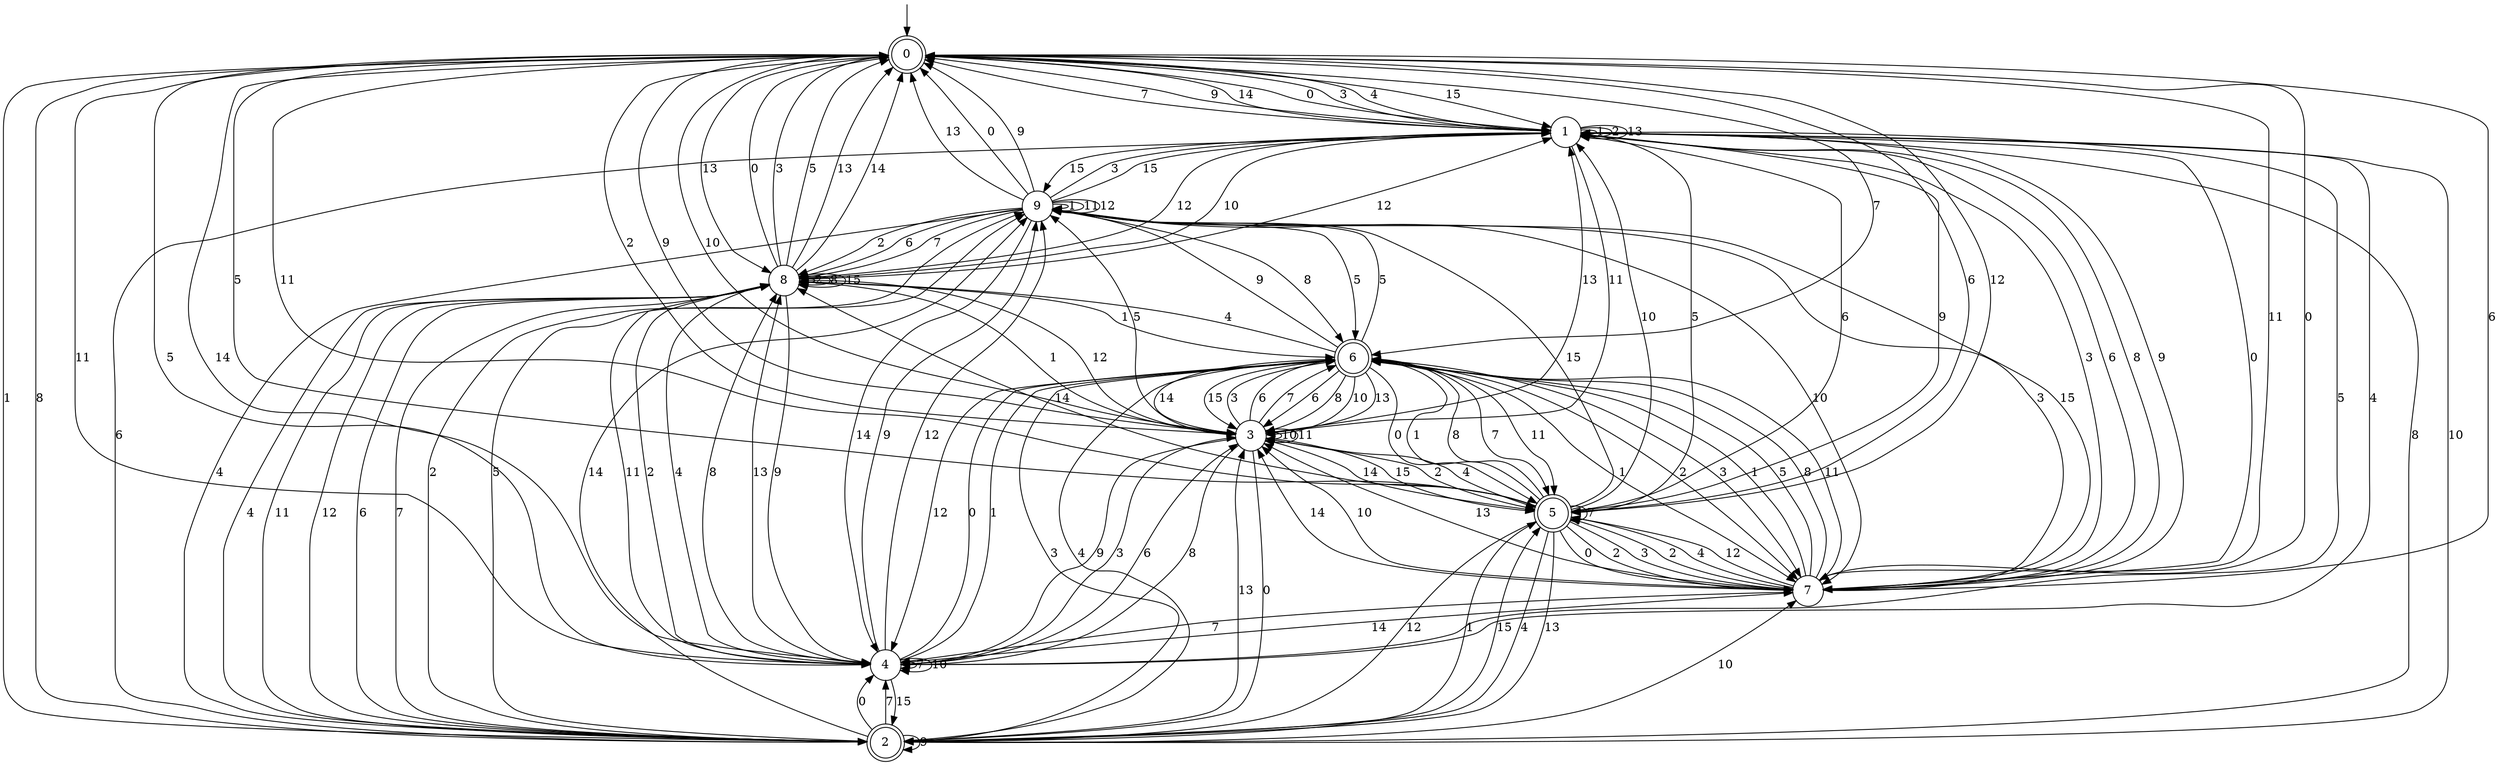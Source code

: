 digraph g {

	s0 [shape="doublecircle" label="0"];
	s1 [shape="circle" label="1"];
	s2 [shape="doublecircle" label="2"];
	s3 [shape="circle" label="3"];
	s4 [shape="circle" label="4"];
	s5 [shape="doublecircle" label="5"];
	s6 [shape="doublecircle" label="6"];
	s7 [shape="circle" label="7"];
	s8 [shape="circle" label="8"];
	s9 [shape="circle" label="9"];
	s0 -> s1 [label="0"];
	s0 -> s2 [label="1"];
	s0 -> s3 [label="2"];
	s0 -> s1 [label="3"];
	s0 -> s1 [label="4"];
	s0 -> s4 [label="5"];
	s0 -> s5 [label="6"];
	s0 -> s6 [label="7"];
	s0 -> s2 [label="8"];
	s0 -> s3 [label="9"];
	s0 -> s3 [label="10"];
	s0 -> s7 [label="11"];
	s0 -> s5 [label="12"];
	s0 -> s8 [label="13"];
	s0 -> s4 [label="14"];
	s0 -> s1 [label="15"];
	s1 -> s7 [label="0"];
	s1 -> s1 [label="1"];
	s1 -> s1 [label="2"];
	s1 -> s7 [label="3"];
	s1 -> s4 [label="4"];
	s1 -> s5 [label="5"];
	s1 -> s7 [label="6"];
	s1 -> s0 [label="7"];
	s1 -> s7 [label="8"];
	s1 -> s0 [label="9"];
	s1 -> s2 [label="10"];
	s1 -> s3 [label="11"];
	s1 -> s8 [label="12"];
	s1 -> s1 [label="13"];
	s1 -> s0 [label="14"];
	s1 -> s9 [label="15"];
	s2 -> s4 [label="0"];
	s2 -> s5 [label="1"];
	s2 -> s9 [label="2"];
	s2 -> s6 [label="3"];
	s2 -> s6 [label="4"];
	s2 -> s9 [label="5"];
	s2 -> s1 [label="6"];
	s2 -> s4 [label="7"];
	s2 -> s1 [label="8"];
	s2 -> s2 [label="9"];
	s2 -> s7 [label="10"];
	s2 -> s8 [label="11"];
	s2 -> s8 [label="12"];
	s2 -> s3 [label="13"];
	s2 -> s9 [label="14"];
	s2 -> s5 [label="15"];
	s3 -> s2 [label="0"];
	s3 -> s8 [label="1"];
	s3 -> s5 [label="2"];
	s3 -> s6 [label="3"];
	s3 -> s5 [label="4"];
	s3 -> s9 [label="5"];
	s3 -> s6 [label="6"];
	s3 -> s6 [label="7"];
	s3 -> s4 [label="8"];
	s3 -> s4 [label="9"];
	s3 -> s3 [label="10"];
	s3 -> s3 [label="11"];
	s3 -> s8 [label="12"];
	s3 -> s1 [label="13"];
	s3 -> s5 [label="14"];
	s3 -> s5 [label="15"];
	s4 -> s6 [label="0"];
	s4 -> s6 [label="1"];
	s4 -> s8 [label="2"];
	s4 -> s3 [label="3"];
	s4 -> s8 [label="4"];
	s4 -> s1 [label="5"];
	s4 -> s3 [label="6"];
	s4 -> s4 [label="7"];
	s4 -> s8 [label="8"];
	s4 -> s9 [label="9"];
	s4 -> s4 [label="10"];
	s4 -> s0 [label="11"];
	s4 -> s9 [label="12"];
	s4 -> s8 [label="13"];
	s4 -> s7 [label="14"];
	s4 -> s2 [label="15"];
	s5 -> s7 [label="0"];
	s5 -> s6 [label="1"];
	s5 -> s7 [label="2"];
	s5 -> s7 [label="3"];
	s5 -> s2 [label="4"];
	s5 -> s0 [label="5"];
	s5 -> s1 [label="6"];
	s5 -> s5 [label="7"];
	s5 -> s6 [label="8"];
	s5 -> s1 [label="9"];
	s5 -> s1 [label="10"];
	s5 -> s0 [label="11"];
	s5 -> s2 [label="12"];
	s5 -> s2 [label="13"];
	s5 -> s8 [label="14"];
	s5 -> s9 [label="15"];
	s6 -> s5 [label="0"];
	s6 -> s7 [label="1"];
	s6 -> s7 [label="2"];
	s6 -> s7 [label="3"];
	s6 -> s8 [label="4"];
	s6 -> s9 [label="5"];
	s6 -> s3 [label="6"];
	s6 -> s5 [label="7"];
	s6 -> s3 [label="8"];
	s6 -> s9 [label="9"];
	s6 -> s3 [label="10"];
	s6 -> s5 [label="11"];
	s6 -> s4 [label="12"];
	s6 -> s3 [label="13"];
	s6 -> s3 [label="14"];
	s6 -> s3 [label="15"];
	s7 -> s0 [label="0"];
	s7 -> s6 [label="1"];
	s7 -> s5 [label="2"];
	s7 -> s9 [label="3"];
	s7 -> s5 [label="4"];
	s7 -> s6 [label="5"];
	s7 -> s0 [label="6"];
	s7 -> s4 [label="7"];
	s7 -> s6 [label="8"];
	s7 -> s1 [label="9"];
	s7 -> s3 [label="10"];
	s7 -> s6 [label="11"];
	s7 -> s5 [label="12"];
	s7 -> s3 [label="13"];
	s7 -> s3 [label="14"];
	s7 -> s9 [label="15"];
	s8 -> s0 [label="0"];
	s8 -> s6 [label="1"];
	s8 -> s8 [label="2"];
	s8 -> s0 [label="3"];
	s8 -> s2 [label="4"];
	s8 -> s0 [label="5"];
	s8 -> s2 [label="6"];
	s8 -> s2 [label="7"];
	s8 -> s8 [label="8"];
	s8 -> s4 [label="9"];
	s8 -> s1 [label="10"];
	s8 -> s4 [label="11"];
	s8 -> s1 [label="12"];
	s8 -> s0 [label="13"];
	s8 -> s0 [label="14"];
	s8 -> s8 [label="15"];
	s9 -> s0 [label="0"];
	s9 -> s9 [label="1"];
	s9 -> s8 [label="2"];
	s9 -> s1 [label="3"];
	s9 -> s2 [label="4"];
	s9 -> s6 [label="5"];
	s9 -> s8 [label="6"];
	s9 -> s8 [label="7"];
	s9 -> s6 [label="8"];
	s9 -> s0 [label="9"];
	s9 -> s7 [label="10"];
	s9 -> s9 [label="11"];
	s9 -> s9 [label="12"];
	s9 -> s0 [label="13"];
	s9 -> s4 [label="14"];
	s9 -> s1 [label="15"];

__start0 [label="" shape="none" width="0" height="0"];
__start0 -> s0;

}
